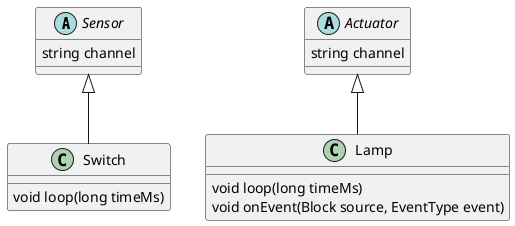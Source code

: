 @startuml Simple Example Class
abstract class Sensor  {
    string channel
}

abstract class Actuator {
    string channel
}

class Switch {
    void loop(long timeMs)
}

class Lamp {
    void loop(long timeMs)
    void onEvent(Block source, EventType event)
}

Sensor <|-- Switch
Actuator <|-- Lamp
@enduml
